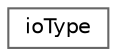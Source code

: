 digraph "Graphical Class Hierarchy"
{
 // LATEX_PDF_SIZE
  bgcolor="transparent";
  edge [fontname=Helvetica,fontsize=10,labelfontname=Helvetica,labelfontsize=10];
  node [fontname=Helvetica,fontsize=10,shape=box,height=0.2,width=0.4];
  rankdir="LR";
  Node0 [id="Node000000",label="ioType",height=0.2,width=0.4,color="grey40", fillcolor="white", style="filled",URL="$classio_type.html",tooltip="Only to group four channels, in case I rather have them as one variable."];
}
